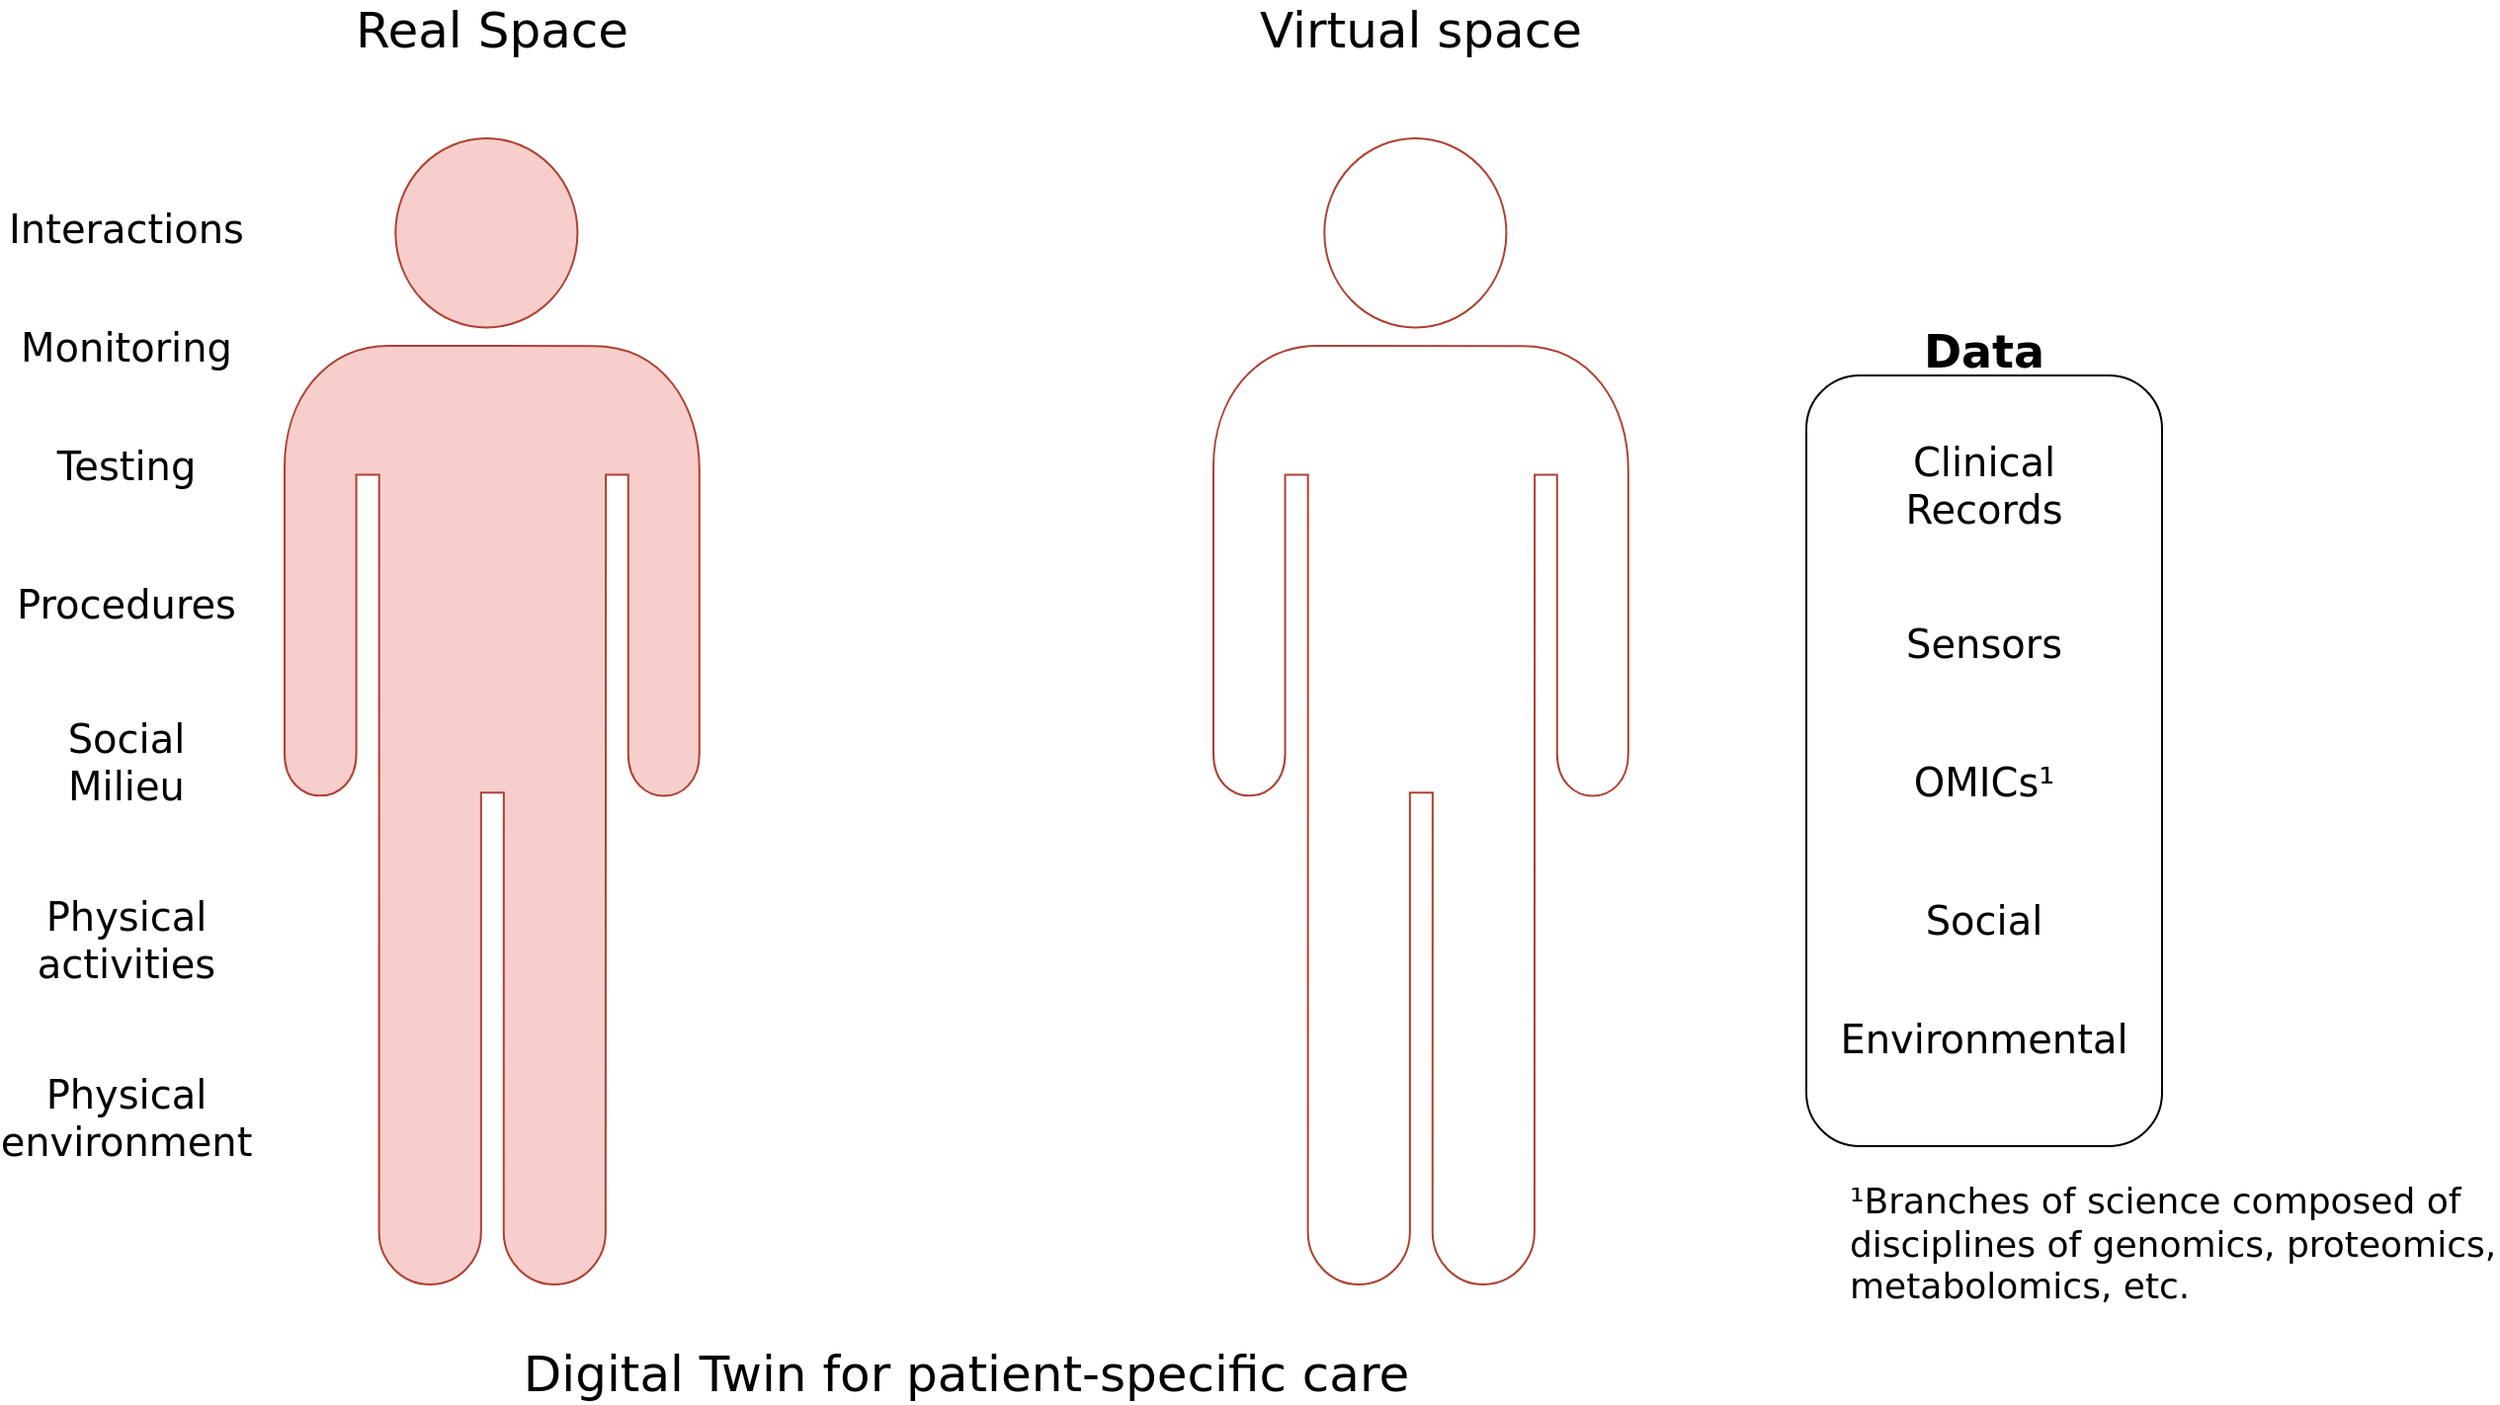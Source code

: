 <mxfile version="16.5.1" type="device"><diagram id="s3evyqUjeuFBJxgl2pRJ" name="Page-1"><mxGraphModel dx="1394" dy="817" grid="1" gridSize="10" guides="1" tooltips="1" connect="1" arrows="1" fold="1" page="1" pageScale="1" pageWidth="1169" pageHeight="827" math="0" shadow="0"><root><mxCell id="0"/><mxCell id="1" parent="0"/><mxCell id="1VWntbFmYluX10glBauR-19" value="" style="group" vertex="1" connectable="0" parent="1"><mxGeometry x="1070" y="280" width="180" height="390" as="geometry"/></mxCell><mxCell id="1VWntbFmYluX10glBauR-13" value="Clinical Records" style="text;html=1;strokeColor=none;fillColor=none;align=center;verticalAlign=middle;whiteSpace=wrap;rounded=0;sketch=0;fontFamily=Dejavu Sans;fontSize=20;" vertex="1" parent="1VWntbFmYluX10glBauR-19"><mxGeometry x="60" y="40" width="60" height="30" as="geometry"/></mxCell><mxCell id="1VWntbFmYluX10glBauR-14" value="Sensors" style="text;html=1;strokeColor=none;fillColor=none;align=center;verticalAlign=middle;whiteSpace=wrap;rounded=0;sketch=0;fontFamily=Dejavu Sans;fontSize=20;" vertex="1" parent="1VWntbFmYluX10glBauR-19"><mxGeometry x="60" y="120" width="60" height="30" as="geometry"/></mxCell><mxCell id="1VWntbFmYluX10glBauR-15" value="OMICs¹" style="text;html=1;strokeColor=none;fillColor=none;align=center;verticalAlign=middle;whiteSpace=wrap;rounded=0;sketch=0;fontFamily=Dejavu Sans;fontSize=20;" vertex="1" parent="1VWntbFmYluX10glBauR-19"><mxGeometry x="60" y="190" width="60" height="30" as="geometry"/></mxCell><mxCell id="1VWntbFmYluX10glBauR-16" value="Social" style="text;html=1;strokeColor=none;fillColor=none;align=center;verticalAlign=middle;whiteSpace=wrap;rounded=0;sketch=0;fontFamily=Dejavu Sans;fontSize=20;" vertex="1" parent="1VWntbFmYluX10glBauR-19"><mxGeometry x="60" y="260" width="60" height="30" as="geometry"/></mxCell><mxCell id="1VWntbFmYluX10glBauR-17" value="Environmental" style="text;html=1;strokeColor=none;fillColor=none;align=center;verticalAlign=middle;whiteSpace=wrap;rounded=0;sketch=0;fontFamily=Dejavu Sans;fontSize=20;" vertex="1" parent="1VWntbFmYluX10glBauR-19"><mxGeometry x="60" y="320" width="60" height="30" as="geometry"/></mxCell><mxCell id="1VWntbFmYluX10glBauR-18" value="" style="rounded=1;whiteSpace=wrap;html=1;sketch=0;fontFamily=Dejavu Sans;fontSize=25;fillColor=none;" vertex="1" parent="1VWntbFmYluX10glBauR-19"><mxGeometry width="180" height="390" as="geometry"/></mxCell><mxCell id="1VWntbFmYluX10glBauR-1" value="" style="shape=mxgraph.signs.people.man_1;html=1;pointerEvents=1;fillColor=#F8CECC;strokeColor=#ae4132;verticalLabelPosition=bottom;verticalAlign=top;align=center;sketch=0;" vertex="1" parent="1"><mxGeometry x="300" y="160" width="210" height="580" as="geometry"/></mxCell><mxCell id="1VWntbFmYluX10glBauR-2" value="" style="shape=mxgraph.signs.people.man_1;html=1;pointerEvents=1;fillColor=none;strokeColor=#ae4132;verticalLabelPosition=bottom;verticalAlign=top;align=center;" vertex="1" parent="1"><mxGeometry x="770" y="160" width="210" height="580" as="geometry"/></mxCell><mxCell id="1VWntbFmYluX10glBauR-3" value="Real Space" style="text;html=1;strokeColor=none;fillColor=none;align=center;verticalAlign=middle;whiteSpace=wrap;rounded=0;sketch=0;fontFamily=Dejavu Sans;fontSize=25;" vertex="1" parent="1"><mxGeometry x="285" y="90" width="240" height="30" as="geometry"/></mxCell><mxCell id="1VWntbFmYluX10glBauR-5" value="Virtual space" style="text;html=1;strokeColor=none;fillColor=none;align=center;verticalAlign=middle;whiteSpace=wrap;rounded=0;sketch=0;fontFamily=Dejavu Sans;fontSize=25;" vertex="1" parent="1"><mxGeometry x="755" y="90" width="240" height="30" as="geometry"/></mxCell><mxCell id="1VWntbFmYluX10glBauR-6" value="Interactions" style="text;html=1;strokeColor=none;fillColor=none;align=center;verticalAlign=middle;whiteSpace=wrap;rounded=0;sketch=0;fontFamily=Dejavu Sans;fontSize=20;" vertex="1" parent="1"><mxGeometry x="190" y="190" width="60" height="30" as="geometry"/></mxCell><mxCell id="1VWntbFmYluX10glBauR-7" value="Monitoring" style="text;html=1;strokeColor=none;fillColor=none;align=center;verticalAlign=middle;whiteSpace=wrap;rounded=0;sketch=0;fontFamily=Dejavu Sans;fontSize=20;" vertex="1" parent="1"><mxGeometry x="190" y="250" width="60" height="30" as="geometry"/></mxCell><mxCell id="1VWntbFmYluX10glBauR-8" value="Testing" style="text;html=1;strokeColor=none;fillColor=none;align=center;verticalAlign=middle;whiteSpace=wrap;rounded=0;sketch=0;fontFamily=Dejavu Sans;fontSize=20;" vertex="1" parent="1"><mxGeometry x="190" y="310" width="60" height="30" as="geometry"/></mxCell><mxCell id="1VWntbFmYluX10glBauR-9" value="Procedures" style="text;html=1;strokeColor=none;fillColor=none;align=center;verticalAlign=middle;whiteSpace=wrap;rounded=0;sketch=0;fontFamily=Dejavu Sans;fontSize=20;" vertex="1" parent="1"><mxGeometry x="190" y="380" width="60" height="30" as="geometry"/></mxCell><mxCell id="1VWntbFmYluX10glBauR-10" value="Social Milieu" style="text;html=1;strokeColor=none;fillColor=none;align=center;verticalAlign=middle;whiteSpace=wrap;rounded=0;sketch=0;fontFamily=Dejavu Sans;fontSize=20;" vertex="1" parent="1"><mxGeometry x="190" y="460" width="60" height="30" as="geometry"/></mxCell><mxCell id="1VWntbFmYluX10glBauR-11" value="Physical activities" style="text;html=1;strokeColor=none;fillColor=none;align=center;verticalAlign=middle;whiteSpace=wrap;rounded=0;sketch=0;fontFamily=Dejavu Sans;fontSize=20;" vertex="1" parent="1"><mxGeometry x="190" y="550" width="60" height="30" as="geometry"/></mxCell><mxCell id="1VWntbFmYluX10glBauR-12" value="Physical environment" style="text;html=1;strokeColor=none;fillColor=none;align=center;verticalAlign=middle;whiteSpace=wrap;rounded=0;sketch=0;fontFamily=Dejavu Sans;fontSize=20;" vertex="1" parent="1"><mxGeometry x="190" y="640" width="60" height="30" as="geometry"/></mxCell><mxCell id="1VWntbFmYluX10glBauR-20" value="Data" style="text;html=1;strokeColor=none;fillColor=none;align=center;verticalAlign=middle;whiteSpace=wrap;rounded=0;sketch=0;fontFamily=Dejavu Sans;fontSize=23;fontStyle=1" vertex="1" parent="1"><mxGeometry x="1130" y="253" width="60" height="30" as="geometry"/></mxCell><mxCell id="1VWntbFmYluX10glBauR-21" value="¹Branches of science composed of disciplines of genomics, proteomics, metabolomics, etc." style="text;html=1;strokeColor=none;fillColor=none;align=left;verticalAlign=middle;whiteSpace=wrap;rounded=0;sketch=0;fontFamily=Dejavu Sans;fontSize=18;" vertex="1" parent="1"><mxGeometry x="1090" y="704" width="330" height="30" as="geometry"/></mxCell><mxCell id="1VWntbFmYluX10glBauR-24" value="Digital Twin for patient-specific care" style="text;html=1;strokeColor=none;fillColor=none;align=center;verticalAlign=middle;whiteSpace=wrap;rounded=0;sketch=0;fontFamily=Dejavu Sans;fontSize=25;" vertex="1" parent="1"><mxGeometry x="400" y="770" width="490" height="30" as="geometry"/></mxCell></root></mxGraphModel></diagram></mxfile>